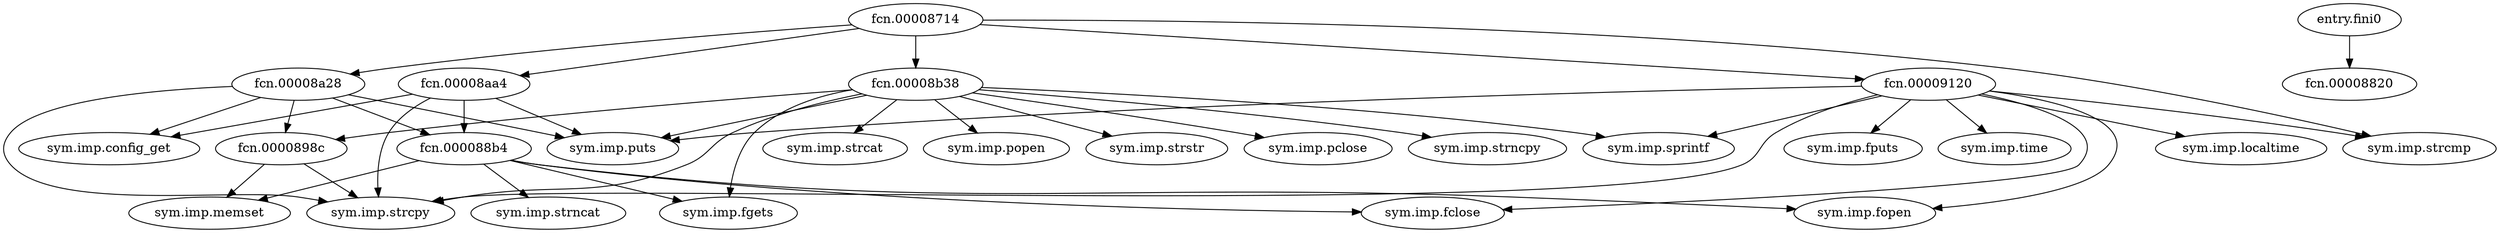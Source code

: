 digraph code {
  "0x00008714" [label="fcn.00008714"];
  "0x00008714" -> "0x000086e4";
  "0x000086e4" [label="sym.imp.strcmp"];
  "0x00008714" -> "0x00008aa4";
  "0x00008aa4" [label="fcn.00008aa4"];
  "0x00008714" -> "0x00008a28";
  "0x00008a28" [label="fcn.00008a28"];
  "0x00008714" -> "0x00009120";
  "0x00009120" [label="fcn.00009120"];
  "0x00008714" -> "0x00008b38";
  "0x00008b38" [label="fcn.00008b38"];
  "0x00008aa4" [label="fcn.00008aa4"];
  "0x00008aa4" -> "0x00008654";
  "0x00008654" [label="sym.imp.puts"];
  "0x00008aa4" -> "0x000088b4";
  "0x000088b4" [label="fcn.000088b4"];
  "0x00008aa4" -> "0x00008618";
  "0x00008618" [label="sym.imp.strcpy"];
  "0x00008aa4" -> "0x00008708";
  "0x00008708" [label="sym.imp.config_get"];
  "0x000088b4" [label="fcn.000088b4"];
  "0x000088b4" -> "0x000086c0";
  "0x000086c0" [label="sym.imp.memset"];
  "0x000088b4" -> "0x000086a8";
  "0x000086a8" [label="sym.imp.fopen"];
  "0x000088b4" -> "0x00008648";
  "0x00008648" [label="sym.imp.fgets"];
  "0x000088b4" -> "0x000086cc";
  "0x000086cc" [label="sym.imp.fclose"];
  "0x000088b4" -> "0x00008690";
  "0x00008690" [label="sym.imp.strncat"];
  "0x00008a28" [label="fcn.00008a28"];
  "0x00008a28" -> "0x00008654";
  "0x00008654" [label="sym.imp.puts"];
  "0x00008a28" -> "0x00008708";
  "0x00008708" [label="sym.imp.config_get"];
  "0x00008a28" -> "0x00008618";
  "0x00008618" [label="sym.imp.strcpy"];
  "0x00008a28" -> "0x0000898c";
  "0x0000898c" [label="fcn.0000898c"];
  "0x00008a28" -> "0x000088b4";
  "0x000088b4" [label="fcn.000088b4"];
  "0x0000898c" [label="fcn.0000898c"];
  "0x0000898c" -> "0x000086c0";
  "0x000086c0" [label="sym.imp.memset"];
  "0x0000898c" -> "0x00008618";
  "0x00008618" [label="sym.imp.strcpy"];
  "0x00009120" [label="fcn.00009120"];
  "0x00009120" -> "0x000086d8";
  "0x000086d8" [label="sym.imp.time"];
  "0x00009120" -> "0x000086b4";
  "0x000086b4" [label="sym.imp.localtime"];
  "0x00009120" -> "0x00008654";
  "0x00008654" [label="sym.imp.puts"];
  "0x00009120" -> "0x000086a8";
  "0x000086a8" [label="sym.imp.fopen"];
  "0x00009120" -> "0x000086e4";
  "0x000086e4" [label="sym.imp.strcmp"];
  "0x00009120" -> "0x000086f0";
  "0x000086f0" [label="sym.imp.sprintf"];
  "0x00009120" -> "0x00008618";
  "0x00008618" [label="sym.imp.strcpy"];
  "0x00009120" -> "0x000086fc";
  "0x000086fc" [label="sym.imp.fputs"];
  "0x00009120" -> "0x000086cc";
  "0x000086cc" [label="sym.imp.fclose"];
  "0x00008b38" [label="fcn.00008b38"];
  "0x00008b38" -> "0x00008654";
  "0x00008654" [label="sym.imp.puts"];
  "0x00008b38" -> "0x00008624";
  "0x00008624" [label="sym.imp.popen"];
  "0x00008b38" -> "0x00008678";
  "0x00008678" [label="sym.imp.strstr"];
  "0x00008b38" -> "0x00008648";
  "0x00008648" [label="sym.imp.fgets"];
  "0x00008b38" -> "0x0000863c";
  "0x0000863c" [label="sym.imp.pclose"];
  "0x00008b38" -> "0x000086f0";
  "0x000086f0" [label="sym.imp.sprintf"];
  "0x00008b38" -> "0x00008684";
  "0x00008684" [label="sym.imp.strncpy"];
  "0x00008b38" -> "0x00008618";
  "0x00008618" [label="sym.imp.strcpy"];
  "0x00008b38" -> "0x0000898c";
  "0x0000898c" [label="fcn.0000898c"];
  "0x00008b38" -> "0x0000866c";
  "0x0000866c" [label="sym.imp.strcat"];
  "0x00008888" [label="entry.fini0"];
  "0x00008888" -> "0x00008820";
  "0x00008820" [label="fcn.00008820"];
}